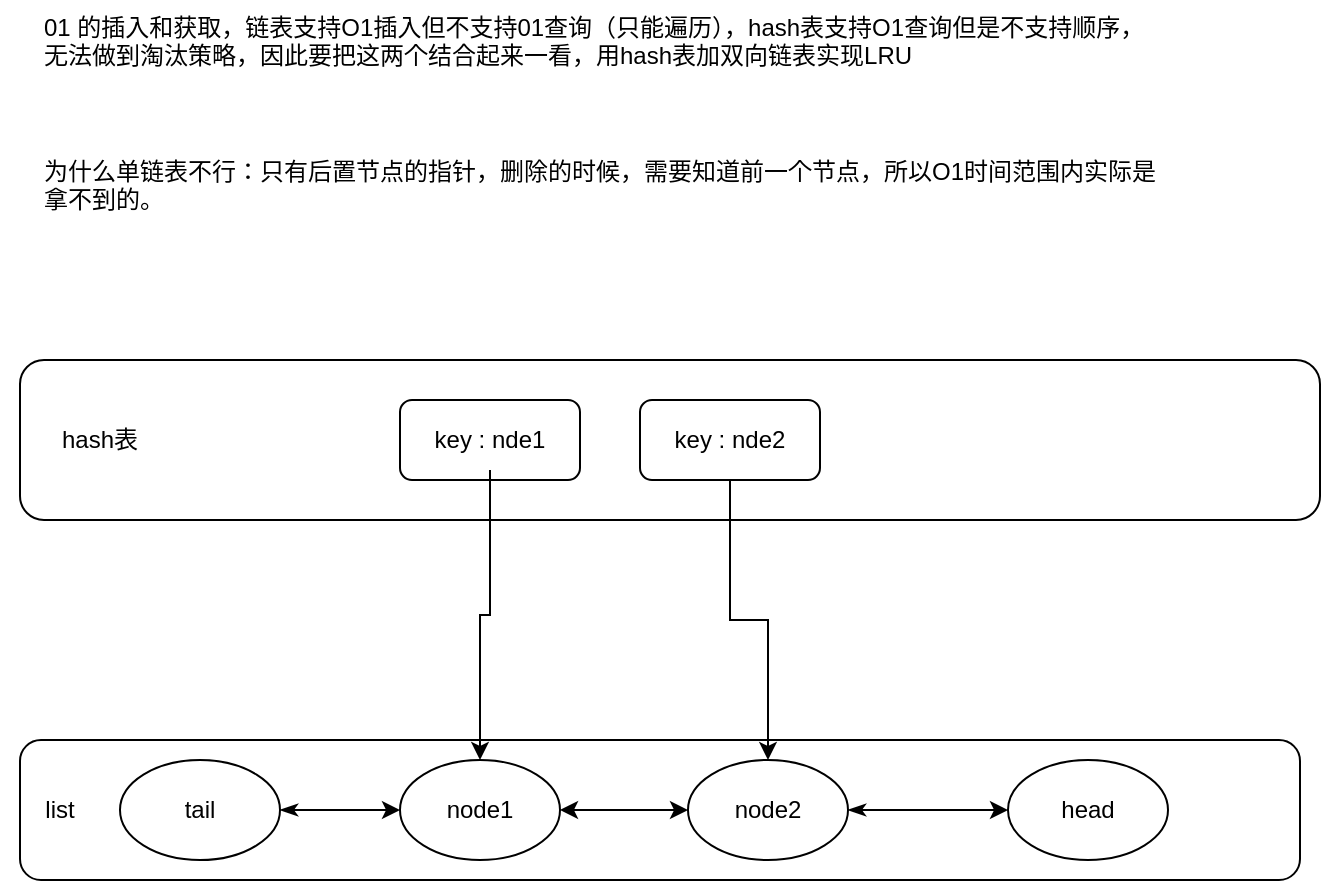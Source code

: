 <mxfile version="28.0.4">
  <diagram name="第 1 页" id="6Qu8vDeIZZ7iSdbmC2fp">
    <mxGraphModel dx="1117" dy="598" grid="1" gridSize="10" guides="1" tooltips="1" connect="1" arrows="1" fold="1" page="1" pageScale="1" pageWidth="827" pageHeight="1169" math="0" shadow="0">
      <root>
        <mxCell id="0" />
        <mxCell id="1" parent="0" />
        <mxCell id="DYq5I0MkV7CGvvUD-ORN-21" value="" style="rounded=1;whiteSpace=wrap;html=1;" vertex="1" parent="1">
          <mxGeometry x="40" y="230" width="650" height="80" as="geometry" />
        </mxCell>
        <mxCell id="DYq5I0MkV7CGvvUD-ORN-19" value="" style="rounded=1;whiteSpace=wrap;html=1;" vertex="1" parent="1">
          <mxGeometry x="40" y="420" width="640" height="70" as="geometry" />
        </mxCell>
        <mxCell id="DYq5I0MkV7CGvvUD-ORN-2" value="01 的插入和获取，链表支持O1插入但不支持01查询（只能遍历），hash表支持O1查询但是不支持顺序，无法做到淘汰策略，因此要把这两个结合起来一看，用hash表加双向链表实现LRU&lt;div&gt;&lt;br&gt;&lt;/div&gt;&lt;div&gt;&lt;br&gt;&lt;/div&gt;&lt;div&gt;&lt;br&gt;&lt;/div&gt;&lt;div&gt;为什么单链表不行：只有后置节点的指针，删除的时候，需要知道前一个节点，所以O1时间范围内实际是拿不到的。&lt;/div&gt;" style="text;html=1;align=left;verticalAlign=top;whiteSpace=wrap;rounded=0;" vertex="1" parent="1">
          <mxGeometry x="50" y="50" width="560" height="150" as="geometry" />
        </mxCell>
        <mxCell id="DYq5I0MkV7CGvvUD-ORN-7" value="" style="edgeStyle=orthogonalEdgeStyle;rounded=0;orthogonalLoop=1;jettySize=auto;html=1;startArrow=classicThin;startFill=1;" edge="1" parent="1" source="DYq5I0MkV7CGvvUD-ORN-3" target="DYq5I0MkV7CGvvUD-ORN-6">
          <mxGeometry relative="1" as="geometry" />
        </mxCell>
        <mxCell id="DYq5I0MkV7CGvvUD-ORN-3" value="tail" style="ellipse;whiteSpace=wrap;html=1;" vertex="1" parent="1">
          <mxGeometry x="90" y="430" width="80" height="50" as="geometry" />
        </mxCell>
        <mxCell id="DYq5I0MkV7CGvvUD-ORN-10" value="" style="edgeStyle=orthogonalEdgeStyle;rounded=0;orthogonalLoop=1;jettySize=auto;html=1;startArrow=classicThin;startFill=1;" edge="1" parent="1" source="DYq5I0MkV7CGvvUD-ORN-5" target="DYq5I0MkV7CGvvUD-ORN-9">
          <mxGeometry relative="1" as="geometry" />
        </mxCell>
        <mxCell id="DYq5I0MkV7CGvvUD-ORN-5" value="node2" style="ellipse;whiteSpace=wrap;html=1;" vertex="1" parent="1">
          <mxGeometry x="374" y="430" width="80" height="50" as="geometry" />
        </mxCell>
        <mxCell id="DYq5I0MkV7CGvvUD-ORN-8" value="" style="edgeStyle=orthogonalEdgeStyle;rounded=0;orthogonalLoop=1;jettySize=auto;html=1;startArrow=classic;startFill=1;" edge="1" parent="1" source="DYq5I0MkV7CGvvUD-ORN-6" target="DYq5I0MkV7CGvvUD-ORN-5">
          <mxGeometry relative="1" as="geometry" />
        </mxCell>
        <mxCell id="DYq5I0MkV7CGvvUD-ORN-6" value="node1" style="ellipse;whiteSpace=wrap;html=1;" vertex="1" parent="1">
          <mxGeometry x="230" y="430" width="80" height="50" as="geometry" />
        </mxCell>
        <mxCell id="DYq5I0MkV7CGvvUD-ORN-9" value="head" style="ellipse;whiteSpace=wrap;html=1;" vertex="1" parent="1">
          <mxGeometry x="534" y="430" width="80" height="50" as="geometry" />
        </mxCell>
        <mxCell id="DYq5I0MkV7CGvvUD-ORN-12" value="" style="rounded=1;whiteSpace=wrap;html=1;" vertex="1" parent="1">
          <mxGeometry x="230" y="250" width="90" height="40" as="geometry" />
        </mxCell>
        <mxCell id="DYq5I0MkV7CGvvUD-ORN-17" style="edgeStyle=orthogonalEdgeStyle;rounded=0;orthogonalLoop=1;jettySize=auto;html=1;entryX=0.5;entryY=0;entryDx=0;entryDy=0;" edge="1" parent="1" source="DYq5I0MkV7CGvvUD-ORN-13" target="DYq5I0MkV7CGvvUD-ORN-6">
          <mxGeometry relative="1" as="geometry" />
        </mxCell>
        <mxCell id="DYq5I0MkV7CGvvUD-ORN-13" value="key :&amp;nbsp;&lt;span style=&quot;background-color: transparent; color: light-dark(rgb(0, 0, 0), rgb(255, 255, 255));&quot;&gt;nde1&lt;/span&gt;" style="text;html=1;align=center;verticalAlign=middle;whiteSpace=wrap;rounded=0;" vertex="1" parent="1">
          <mxGeometry x="245" y="255" width="60" height="30" as="geometry" />
        </mxCell>
        <mxCell id="DYq5I0MkV7CGvvUD-ORN-18" style="edgeStyle=orthogonalEdgeStyle;rounded=0;orthogonalLoop=1;jettySize=auto;html=1;exitX=0.5;exitY=1;exitDx=0;exitDy=0;" edge="1" parent="1" source="DYq5I0MkV7CGvvUD-ORN-15" target="DYq5I0MkV7CGvvUD-ORN-5">
          <mxGeometry relative="1" as="geometry" />
        </mxCell>
        <mxCell id="DYq5I0MkV7CGvvUD-ORN-15" value="" style="rounded=1;whiteSpace=wrap;html=1;" vertex="1" parent="1">
          <mxGeometry x="350" y="250" width="90" height="40" as="geometry" />
        </mxCell>
        <mxCell id="DYq5I0MkV7CGvvUD-ORN-16" value="key :&amp;nbsp;&lt;span style=&quot;background-color: transparent; color: light-dark(rgb(0, 0, 0), rgb(255, 255, 255));&quot;&gt;nde2&lt;/span&gt;" style="text;html=1;align=center;verticalAlign=middle;whiteSpace=wrap;rounded=0;" vertex="1" parent="1">
          <mxGeometry x="365" y="255" width="60" height="30" as="geometry" />
        </mxCell>
        <mxCell id="DYq5I0MkV7CGvvUD-ORN-20" value="list" style="text;html=1;align=center;verticalAlign=middle;whiteSpace=wrap;rounded=0;" vertex="1" parent="1">
          <mxGeometry x="30" y="440" width="60" height="30" as="geometry" />
        </mxCell>
        <mxCell id="DYq5I0MkV7CGvvUD-ORN-22" value="hash表" style="text;html=1;align=center;verticalAlign=middle;whiteSpace=wrap;rounded=0;" vertex="1" parent="1">
          <mxGeometry x="50" y="255" width="60" height="30" as="geometry" />
        </mxCell>
      </root>
    </mxGraphModel>
  </diagram>
</mxfile>
